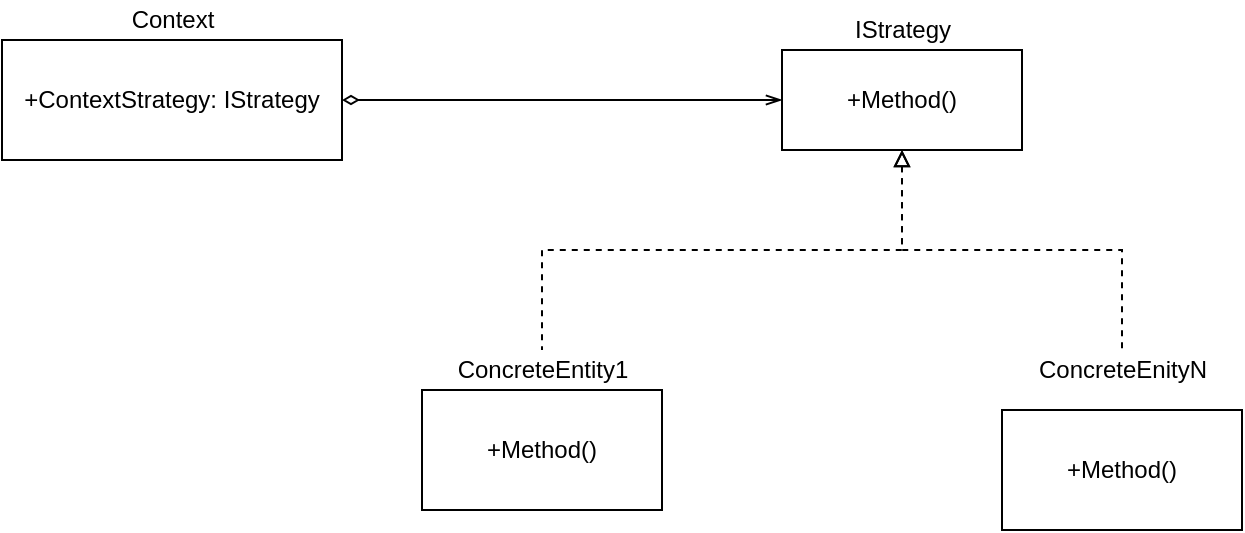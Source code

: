 <mxfile version="17.4.6" type="device"><diagram id="C5RBs43oDa-KdzZeNtuy" name="Page-1"><mxGraphModel dx="1038" dy="547" grid="1" gridSize="10" guides="1" tooltips="1" connect="1" arrows="1" fold="1" page="1" pageScale="1" pageWidth="827" pageHeight="1169" math="0" shadow="0"><root><mxCell id="WIyWlLk6GJQsqaUBKTNV-0"/><mxCell id="WIyWlLk6GJQsqaUBKTNV-1" parent="WIyWlLk6GJQsqaUBKTNV-0"/><mxCell id="Kza-pr8cSMySzhHZSaAG-6" style="edgeStyle=orthogonalEdgeStyle;rounded=0;orthogonalLoop=1;jettySize=auto;html=1;exitX=0.5;exitY=1;exitDx=0;exitDy=0;dashed=1;endArrow=none;endFill=0;startArrow=block;startFill=0;" edge="1" parent="WIyWlLk6GJQsqaUBKTNV-1" source="Kza-pr8cSMySzhHZSaAG-0" target="Kza-pr8cSMySzhHZSaAG-3"><mxGeometry relative="1" as="geometry"/></mxCell><mxCell id="Kza-pr8cSMySzhHZSaAG-7" style="edgeStyle=orthogonalEdgeStyle;rounded=0;orthogonalLoop=1;jettySize=auto;html=1;exitX=0.5;exitY=1;exitDx=0;exitDy=0;entryX=0.5;entryY=0;entryDx=0;entryDy=0;entryPerimeter=0;strokeColor=none;dashed=1;" edge="1" parent="WIyWlLk6GJQsqaUBKTNV-1" source="Kza-pr8cSMySzhHZSaAG-0" target="Kza-pr8cSMySzhHZSaAG-5"><mxGeometry relative="1" as="geometry"><Array as="points"><mxPoint x="550" y="200"/><mxPoint x="660" y="200"/></Array></mxGeometry></mxCell><mxCell id="Kza-pr8cSMySzhHZSaAG-8" style="edgeStyle=orthogonalEdgeStyle;rounded=0;orthogonalLoop=1;jettySize=auto;html=1;exitX=0.5;exitY=1;exitDx=0;exitDy=0;dashed=1;startArrow=block;startFill=0;endArrow=none;endFill=0;" edge="1" parent="WIyWlLk6GJQsqaUBKTNV-1" source="Kza-pr8cSMySzhHZSaAG-0" target="Kza-pr8cSMySzhHZSaAG-5"><mxGeometry relative="1" as="geometry"/></mxCell><mxCell id="Kza-pr8cSMySzhHZSaAG-0" value="+Method()" style="rounded=0;whiteSpace=wrap;html=1;" vertex="1" parent="WIyWlLk6GJQsqaUBKTNV-1"><mxGeometry x="490" y="100" width="120" height="50" as="geometry"/></mxCell><mxCell id="Kza-pr8cSMySzhHZSaAG-1" value="IStrategy&lt;br&gt;" style="text;html=1;resizable=0;autosize=1;align=center;verticalAlign=middle;points=[];fillColor=none;strokeColor=none;rounded=0;" vertex="1" parent="WIyWlLk6GJQsqaUBKTNV-1"><mxGeometry x="520" y="80" width="60" height="20" as="geometry"/></mxCell><mxCell id="Kza-pr8cSMySzhHZSaAG-2" value="+Method()" style="rounded=0;whiteSpace=wrap;html=1;" vertex="1" parent="WIyWlLk6GJQsqaUBKTNV-1"><mxGeometry x="310" y="270" width="120" height="60" as="geometry"/></mxCell><mxCell id="Kza-pr8cSMySzhHZSaAG-3" value="ConcreteEntity1" style="text;html=1;resizable=0;autosize=1;align=center;verticalAlign=middle;points=[];fillColor=none;strokeColor=none;rounded=0;" vertex="1" parent="WIyWlLk6GJQsqaUBKTNV-1"><mxGeometry x="320" y="250" width="100" height="20" as="geometry"/></mxCell><mxCell id="Kza-pr8cSMySzhHZSaAG-4" value="+Method()" style="rounded=0;whiteSpace=wrap;html=1;" vertex="1" parent="WIyWlLk6GJQsqaUBKTNV-1"><mxGeometry x="600" y="280" width="120" height="60" as="geometry"/></mxCell><mxCell id="Kza-pr8cSMySzhHZSaAG-5" value="ConcreteEnityN" style="text;html=1;resizable=0;autosize=1;align=center;verticalAlign=middle;points=[];fillColor=none;strokeColor=none;rounded=0;" vertex="1" parent="WIyWlLk6GJQsqaUBKTNV-1"><mxGeometry x="610" y="250" width="100" height="20" as="geometry"/></mxCell><mxCell id="Kza-pr8cSMySzhHZSaAG-11" style="edgeStyle=orthogonalEdgeStyle;rounded=0;orthogonalLoop=1;jettySize=auto;html=1;exitX=1;exitY=0.5;exitDx=0;exitDy=0;entryX=0;entryY=0.5;entryDx=0;entryDy=0;startArrow=diamondThin;startFill=0;endArrow=openThin;endFill=0;" edge="1" parent="WIyWlLk6GJQsqaUBKTNV-1" source="Kza-pr8cSMySzhHZSaAG-9" target="Kza-pr8cSMySzhHZSaAG-0"><mxGeometry relative="1" as="geometry"/></mxCell><mxCell id="Kza-pr8cSMySzhHZSaAG-9" value="+ContextStrategy: IStrategy" style="rounded=0;whiteSpace=wrap;html=1;" vertex="1" parent="WIyWlLk6GJQsqaUBKTNV-1"><mxGeometry x="100" y="95" width="170" height="60" as="geometry"/></mxCell><mxCell id="Kza-pr8cSMySzhHZSaAG-10" value="Context" style="text;html=1;resizable=0;autosize=1;align=center;verticalAlign=middle;points=[];fillColor=none;strokeColor=none;rounded=0;" vertex="1" parent="WIyWlLk6GJQsqaUBKTNV-1"><mxGeometry x="155" y="75" width="60" height="20" as="geometry"/></mxCell></root></mxGraphModel></diagram></mxfile>
